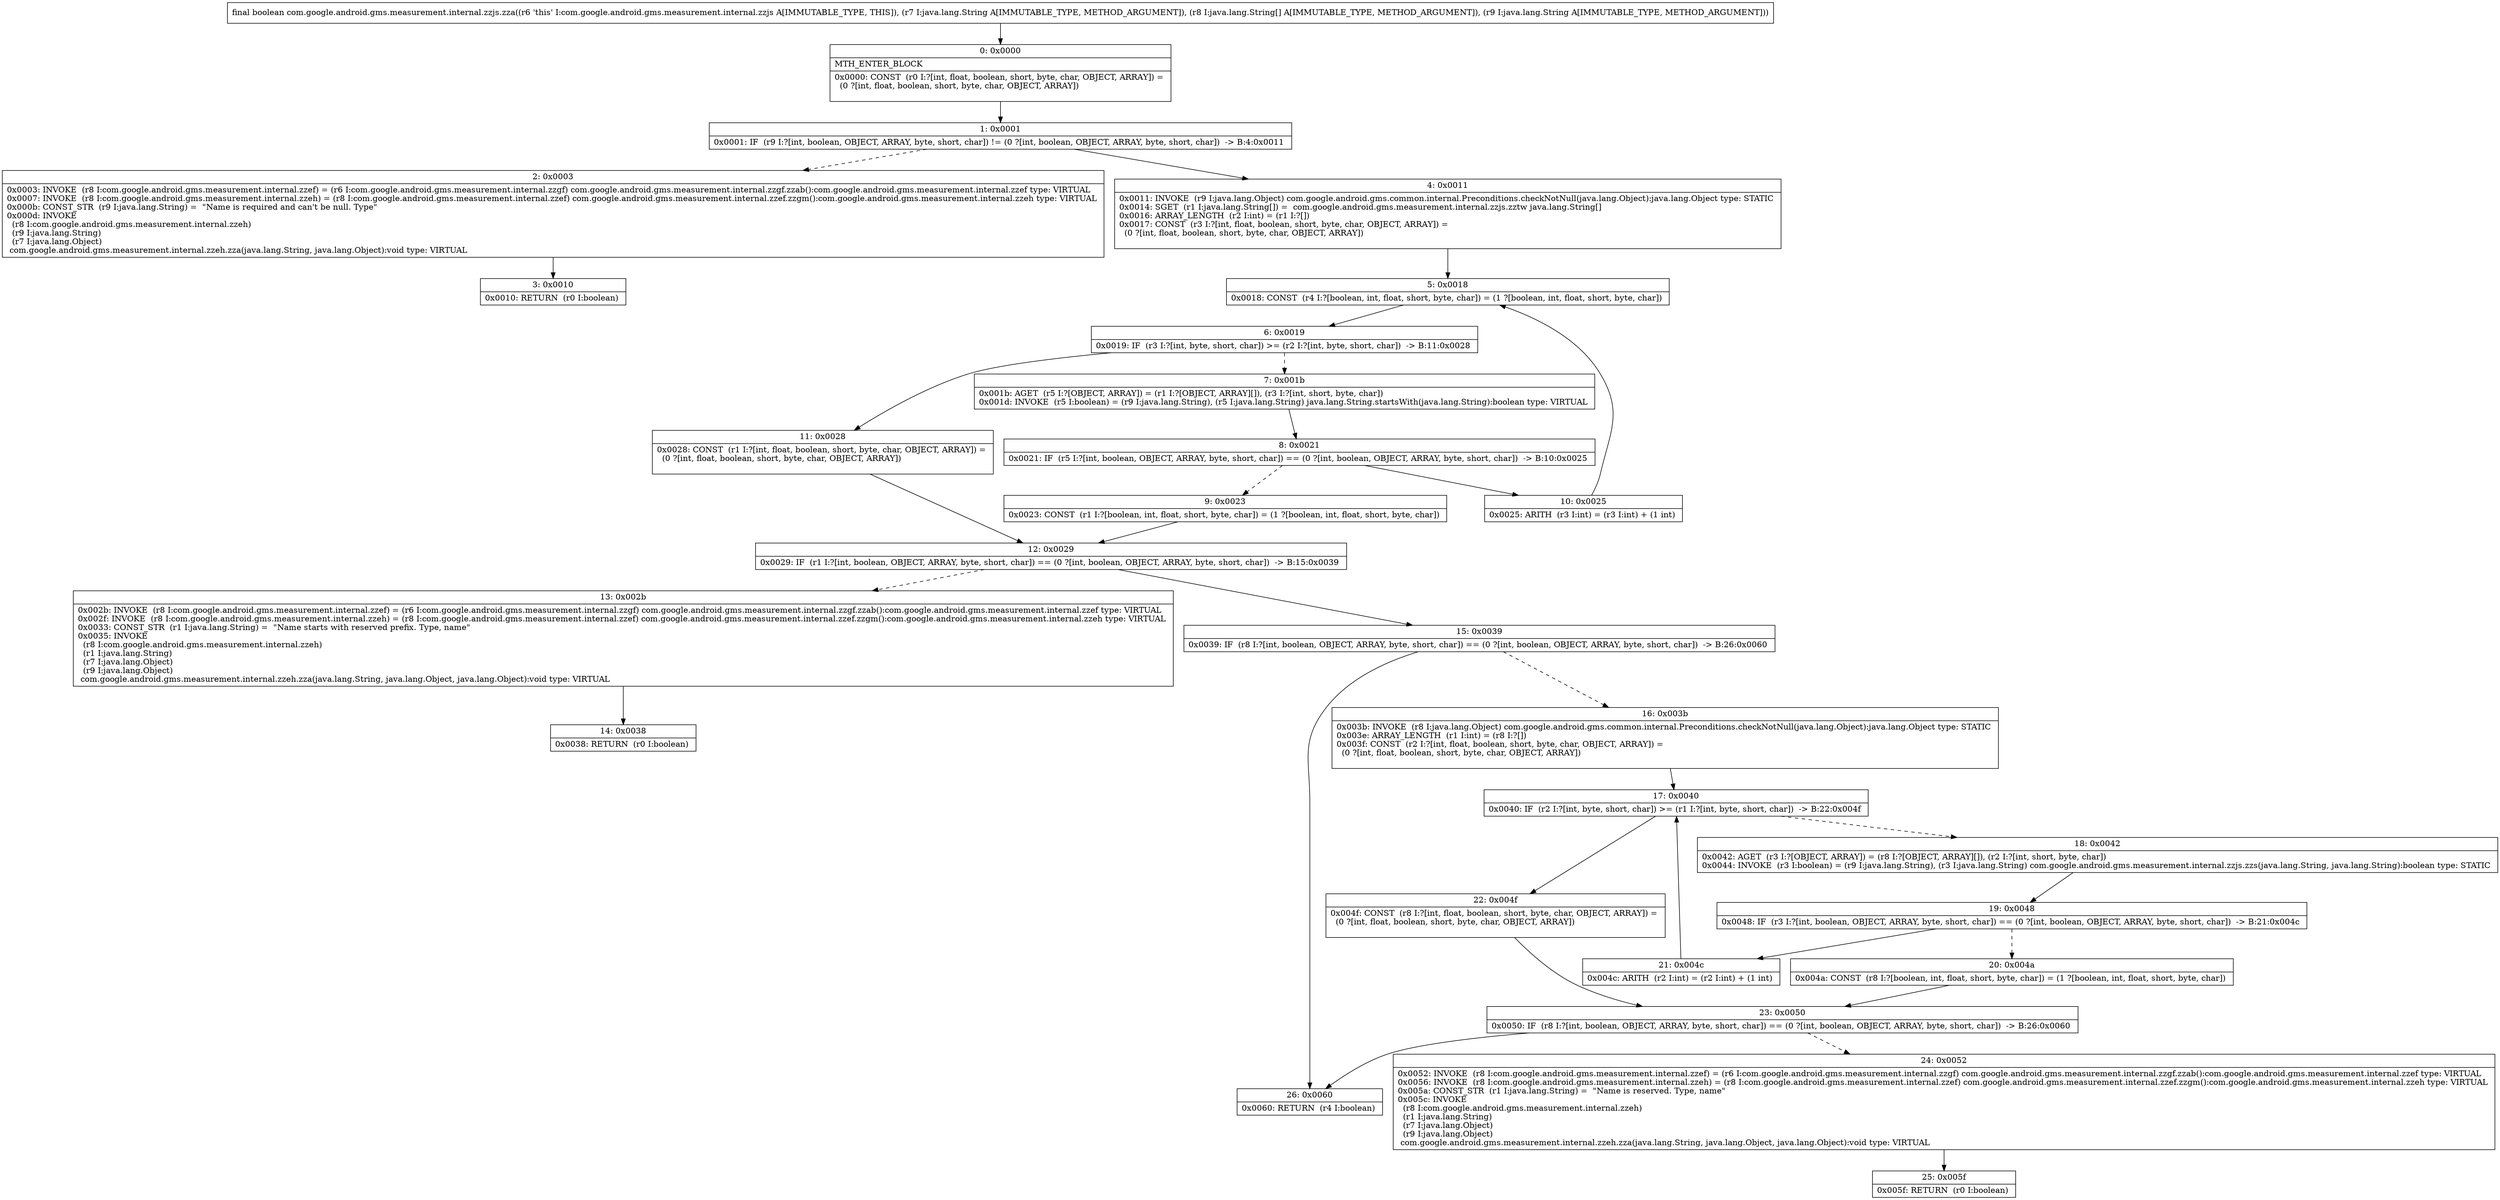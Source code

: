 digraph "CFG forcom.google.android.gms.measurement.internal.zzjs.zza(Ljava\/lang\/String;[Ljava\/lang\/String;Ljava\/lang\/String;)Z" {
Node_0 [shape=record,label="{0\:\ 0x0000|MTH_ENTER_BLOCK\l|0x0000: CONST  (r0 I:?[int, float, boolean, short, byte, char, OBJECT, ARRAY]) = \l  (0 ?[int, float, boolean, short, byte, char, OBJECT, ARRAY])\l \l}"];
Node_1 [shape=record,label="{1\:\ 0x0001|0x0001: IF  (r9 I:?[int, boolean, OBJECT, ARRAY, byte, short, char]) != (0 ?[int, boolean, OBJECT, ARRAY, byte, short, char])  \-\> B:4:0x0011 \l}"];
Node_2 [shape=record,label="{2\:\ 0x0003|0x0003: INVOKE  (r8 I:com.google.android.gms.measurement.internal.zzef) = (r6 I:com.google.android.gms.measurement.internal.zzgf) com.google.android.gms.measurement.internal.zzgf.zzab():com.google.android.gms.measurement.internal.zzef type: VIRTUAL \l0x0007: INVOKE  (r8 I:com.google.android.gms.measurement.internal.zzeh) = (r8 I:com.google.android.gms.measurement.internal.zzef) com.google.android.gms.measurement.internal.zzef.zzgm():com.google.android.gms.measurement.internal.zzeh type: VIRTUAL \l0x000b: CONST_STR  (r9 I:java.lang.String) =  \"Name is required and can't be null. Type\" \l0x000d: INVOKE  \l  (r8 I:com.google.android.gms.measurement.internal.zzeh)\l  (r9 I:java.lang.String)\l  (r7 I:java.lang.Object)\l com.google.android.gms.measurement.internal.zzeh.zza(java.lang.String, java.lang.Object):void type: VIRTUAL \l}"];
Node_3 [shape=record,label="{3\:\ 0x0010|0x0010: RETURN  (r0 I:boolean) \l}"];
Node_4 [shape=record,label="{4\:\ 0x0011|0x0011: INVOKE  (r9 I:java.lang.Object) com.google.android.gms.common.internal.Preconditions.checkNotNull(java.lang.Object):java.lang.Object type: STATIC \l0x0014: SGET  (r1 I:java.lang.String[]) =  com.google.android.gms.measurement.internal.zzjs.zztw java.lang.String[] \l0x0016: ARRAY_LENGTH  (r2 I:int) = (r1 I:?[]) \l0x0017: CONST  (r3 I:?[int, float, boolean, short, byte, char, OBJECT, ARRAY]) = \l  (0 ?[int, float, boolean, short, byte, char, OBJECT, ARRAY])\l \l}"];
Node_5 [shape=record,label="{5\:\ 0x0018|0x0018: CONST  (r4 I:?[boolean, int, float, short, byte, char]) = (1 ?[boolean, int, float, short, byte, char]) \l}"];
Node_6 [shape=record,label="{6\:\ 0x0019|0x0019: IF  (r3 I:?[int, byte, short, char]) \>= (r2 I:?[int, byte, short, char])  \-\> B:11:0x0028 \l}"];
Node_7 [shape=record,label="{7\:\ 0x001b|0x001b: AGET  (r5 I:?[OBJECT, ARRAY]) = (r1 I:?[OBJECT, ARRAY][]), (r3 I:?[int, short, byte, char]) \l0x001d: INVOKE  (r5 I:boolean) = (r9 I:java.lang.String), (r5 I:java.lang.String) java.lang.String.startsWith(java.lang.String):boolean type: VIRTUAL \l}"];
Node_8 [shape=record,label="{8\:\ 0x0021|0x0021: IF  (r5 I:?[int, boolean, OBJECT, ARRAY, byte, short, char]) == (0 ?[int, boolean, OBJECT, ARRAY, byte, short, char])  \-\> B:10:0x0025 \l}"];
Node_9 [shape=record,label="{9\:\ 0x0023|0x0023: CONST  (r1 I:?[boolean, int, float, short, byte, char]) = (1 ?[boolean, int, float, short, byte, char]) \l}"];
Node_10 [shape=record,label="{10\:\ 0x0025|0x0025: ARITH  (r3 I:int) = (r3 I:int) + (1 int) \l}"];
Node_11 [shape=record,label="{11\:\ 0x0028|0x0028: CONST  (r1 I:?[int, float, boolean, short, byte, char, OBJECT, ARRAY]) = \l  (0 ?[int, float, boolean, short, byte, char, OBJECT, ARRAY])\l \l}"];
Node_12 [shape=record,label="{12\:\ 0x0029|0x0029: IF  (r1 I:?[int, boolean, OBJECT, ARRAY, byte, short, char]) == (0 ?[int, boolean, OBJECT, ARRAY, byte, short, char])  \-\> B:15:0x0039 \l}"];
Node_13 [shape=record,label="{13\:\ 0x002b|0x002b: INVOKE  (r8 I:com.google.android.gms.measurement.internal.zzef) = (r6 I:com.google.android.gms.measurement.internal.zzgf) com.google.android.gms.measurement.internal.zzgf.zzab():com.google.android.gms.measurement.internal.zzef type: VIRTUAL \l0x002f: INVOKE  (r8 I:com.google.android.gms.measurement.internal.zzeh) = (r8 I:com.google.android.gms.measurement.internal.zzef) com.google.android.gms.measurement.internal.zzef.zzgm():com.google.android.gms.measurement.internal.zzeh type: VIRTUAL \l0x0033: CONST_STR  (r1 I:java.lang.String) =  \"Name starts with reserved prefix. Type, name\" \l0x0035: INVOKE  \l  (r8 I:com.google.android.gms.measurement.internal.zzeh)\l  (r1 I:java.lang.String)\l  (r7 I:java.lang.Object)\l  (r9 I:java.lang.Object)\l com.google.android.gms.measurement.internal.zzeh.zza(java.lang.String, java.lang.Object, java.lang.Object):void type: VIRTUAL \l}"];
Node_14 [shape=record,label="{14\:\ 0x0038|0x0038: RETURN  (r0 I:boolean) \l}"];
Node_15 [shape=record,label="{15\:\ 0x0039|0x0039: IF  (r8 I:?[int, boolean, OBJECT, ARRAY, byte, short, char]) == (0 ?[int, boolean, OBJECT, ARRAY, byte, short, char])  \-\> B:26:0x0060 \l}"];
Node_16 [shape=record,label="{16\:\ 0x003b|0x003b: INVOKE  (r8 I:java.lang.Object) com.google.android.gms.common.internal.Preconditions.checkNotNull(java.lang.Object):java.lang.Object type: STATIC \l0x003e: ARRAY_LENGTH  (r1 I:int) = (r8 I:?[]) \l0x003f: CONST  (r2 I:?[int, float, boolean, short, byte, char, OBJECT, ARRAY]) = \l  (0 ?[int, float, boolean, short, byte, char, OBJECT, ARRAY])\l \l}"];
Node_17 [shape=record,label="{17\:\ 0x0040|0x0040: IF  (r2 I:?[int, byte, short, char]) \>= (r1 I:?[int, byte, short, char])  \-\> B:22:0x004f \l}"];
Node_18 [shape=record,label="{18\:\ 0x0042|0x0042: AGET  (r3 I:?[OBJECT, ARRAY]) = (r8 I:?[OBJECT, ARRAY][]), (r2 I:?[int, short, byte, char]) \l0x0044: INVOKE  (r3 I:boolean) = (r9 I:java.lang.String), (r3 I:java.lang.String) com.google.android.gms.measurement.internal.zzjs.zzs(java.lang.String, java.lang.String):boolean type: STATIC \l}"];
Node_19 [shape=record,label="{19\:\ 0x0048|0x0048: IF  (r3 I:?[int, boolean, OBJECT, ARRAY, byte, short, char]) == (0 ?[int, boolean, OBJECT, ARRAY, byte, short, char])  \-\> B:21:0x004c \l}"];
Node_20 [shape=record,label="{20\:\ 0x004a|0x004a: CONST  (r8 I:?[boolean, int, float, short, byte, char]) = (1 ?[boolean, int, float, short, byte, char]) \l}"];
Node_21 [shape=record,label="{21\:\ 0x004c|0x004c: ARITH  (r2 I:int) = (r2 I:int) + (1 int) \l}"];
Node_22 [shape=record,label="{22\:\ 0x004f|0x004f: CONST  (r8 I:?[int, float, boolean, short, byte, char, OBJECT, ARRAY]) = \l  (0 ?[int, float, boolean, short, byte, char, OBJECT, ARRAY])\l \l}"];
Node_23 [shape=record,label="{23\:\ 0x0050|0x0050: IF  (r8 I:?[int, boolean, OBJECT, ARRAY, byte, short, char]) == (0 ?[int, boolean, OBJECT, ARRAY, byte, short, char])  \-\> B:26:0x0060 \l}"];
Node_24 [shape=record,label="{24\:\ 0x0052|0x0052: INVOKE  (r8 I:com.google.android.gms.measurement.internal.zzef) = (r6 I:com.google.android.gms.measurement.internal.zzgf) com.google.android.gms.measurement.internal.zzgf.zzab():com.google.android.gms.measurement.internal.zzef type: VIRTUAL \l0x0056: INVOKE  (r8 I:com.google.android.gms.measurement.internal.zzeh) = (r8 I:com.google.android.gms.measurement.internal.zzef) com.google.android.gms.measurement.internal.zzef.zzgm():com.google.android.gms.measurement.internal.zzeh type: VIRTUAL \l0x005a: CONST_STR  (r1 I:java.lang.String) =  \"Name is reserved. Type, name\" \l0x005c: INVOKE  \l  (r8 I:com.google.android.gms.measurement.internal.zzeh)\l  (r1 I:java.lang.String)\l  (r7 I:java.lang.Object)\l  (r9 I:java.lang.Object)\l com.google.android.gms.measurement.internal.zzeh.zza(java.lang.String, java.lang.Object, java.lang.Object):void type: VIRTUAL \l}"];
Node_25 [shape=record,label="{25\:\ 0x005f|0x005f: RETURN  (r0 I:boolean) \l}"];
Node_26 [shape=record,label="{26\:\ 0x0060|0x0060: RETURN  (r4 I:boolean) \l}"];
MethodNode[shape=record,label="{final boolean com.google.android.gms.measurement.internal.zzjs.zza((r6 'this' I:com.google.android.gms.measurement.internal.zzjs A[IMMUTABLE_TYPE, THIS]), (r7 I:java.lang.String A[IMMUTABLE_TYPE, METHOD_ARGUMENT]), (r8 I:java.lang.String[] A[IMMUTABLE_TYPE, METHOD_ARGUMENT]), (r9 I:java.lang.String A[IMMUTABLE_TYPE, METHOD_ARGUMENT])) }"];
MethodNode -> Node_0;
Node_0 -> Node_1;
Node_1 -> Node_2[style=dashed];
Node_1 -> Node_4;
Node_2 -> Node_3;
Node_4 -> Node_5;
Node_5 -> Node_6;
Node_6 -> Node_7[style=dashed];
Node_6 -> Node_11;
Node_7 -> Node_8;
Node_8 -> Node_9[style=dashed];
Node_8 -> Node_10;
Node_9 -> Node_12;
Node_10 -> Node_5;
Node_11 -> Node_12;
Node_12 -> Node_13[style=dashed];
Node_12 -> Node_15;
Node_13 -> Node_14;
Node_15 -> Node_16[style=dashed];
Node_15 -> Node_26;
Node_16 -> Node_17;
Node_17 -> Node_18[style=dashed];
Node_17 -> Node_22;
Node_18 -> Node_19;
Node_19 -> Node_20[style=dashed];
Node_19 -> Node_21;
Node_20 -> Node_23;
Node_21 -> Node_17;
Node_22 -> Node_23;
Node_23 -> Node_24[style=dashed];
Node_23 -> Node_26;
Node_24 -> Node_25;
}

